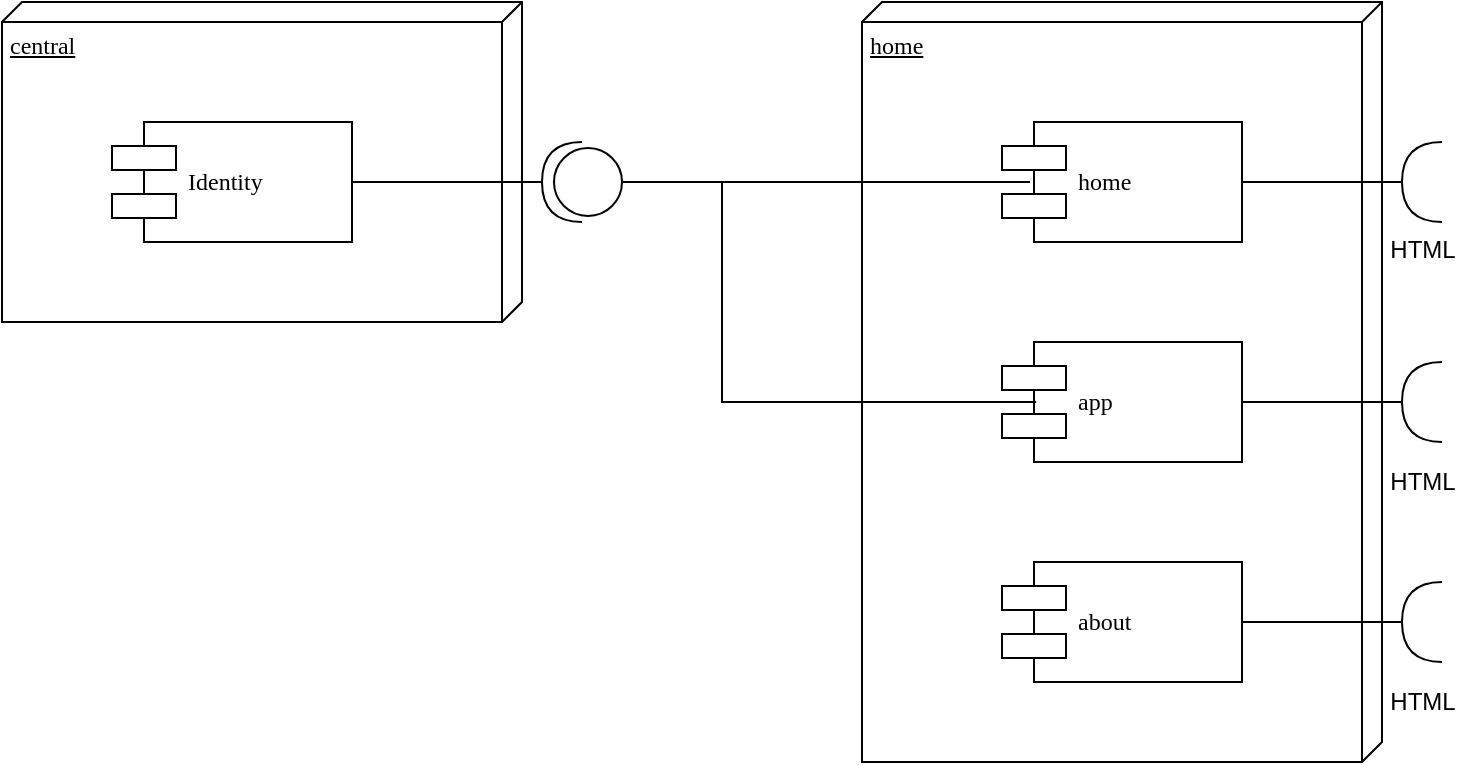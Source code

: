 <mxfile version="12.4.8" type="device"><diagram name="Page-1" id="5f0bae14-7c28-e335-631c-24af17079c00"><mxGraphModel dx="1422" dy="762" grid="1" gridSize="10" guides="1" tooltips="1" connect="1" arrows="1" fold="1" page="1" pageScale="1" pageWidth="1100" pageHeight="850" background="#ffffff" math="0" shadow="0"><root><mxCell id="0"/><mxCell id="1" parent="0"/><mxCell id="8KnwCLFU1Va5y2pnvF69-1" value="central" style="verticalAlign=top;align=left;spacingTop=8;spacingLeft=2;spacingRight=12;shape=cube;size=10;direction=south;fontStyle=4;html=1;rounded=0;shadow=0;comic=0;labelBackgroundColor=none;strokeWidth=1;fontFamily=Verdana;fontSize=12" vertex="1" parent="1"><mxGeometry x="100" y="600" width="260" height="160" as="geometry"/></mxCell><mxCell id="8KnwCLFU1Va5y2pnvF69-3" value="home" style="verticalAlign=top;align=left;spacingTop=8;spacingLeft=2;spacingRight=12;shape=cube;size=10;direction=south;fontStyle=4;html=1;rounded=0;shadow=0;comic=0;labelBackgroundColor=none;strokeWidth=1;fontFamily=Verdana;fontSize=12" vertex="1" parent="1"><mxGeometry x="530" y="600" width="260" height="380" as="geometry"/></mxCell><mxCell id="8KnwCLFU1Va5y2pnvF69-7" style="edgeStyle=orthogonalEdgeStyle;rounded=0;orthogonalLoop=1;jettySize=auto;html=1;exitX=1;exitY=0.5;exitDx=0;exitDy=0;endArrow=none;endFill=0;entryX=1;entryY=0.5;entryDx=0;entryDy=0;entryPerimeter=0;" edge="1" parent="1" source="8KnwCLFU1Va5y2pnvF69-4" target="8KnwCLFU1Va5y2pnvF69-8"><mxGeometry relative="1" as="geometry"><mxPoint x="870" y="690" as="targetPoint"/></mxGeometry></mxCell><mxCell id="8KnwCLFU1Va5y2pnvF69-4" value="home" style="shape=component;align=left;spacingLeft=36;rounded=0;shadow=0;comic=0;labelBackgroundColor=none;strokeWidth=1;fontFamily=Verdana;fontSize=12;html=1;" vertex="1" parent="1"><mxGeometry x="600" y="660" width="120" height="60" as="geometry"/></mxCell><mxCell id="8KnwCLFU1Va5y2pnvF69-10" style="edgeStyle=orthogonalEdgeStyle;rounded=0;orthogonalLoop=1;jettySize=auto;html=1;exitX=1;exitY=0.5;exitDx=0;exitDy=0;entryX=1;entryY=0.5;entryDx=0;entryDy=0;entryPerimeter=0;endArrow=none;endFill=0;" edge="1" parent="1" source="8KnwCLFU1Va5y2pnvF69-5" target="8KnwCLFU1Va5y2pnvF69-9"><mxGeometry relative="1" as="geometry"/></mxCell><mxCell id="8KnwCLFU1Va5y2pnvF69-5" value="app" style="shape=component;align=left;spacingLeft=36;rounded=0;shadow=0;comic=0;labelBackgroundColor=none;strokeWidth=1;fontFamily=Verdana;fontSize=12;html=1;" vertex="1" parent="1"><mxGeometry x="600" y="770" width="120" height="60" as="geometry"/></mxCell><mxCell id="8KnwCLFU1Va5y2pnvF69-12" style="edgeStyle=orthogonalEdgeStyle;rounded=0;orthogonalLoop=1;jettySize=auto;html=1;exitX=1;exitY=0.5;exitDx=0;exitDy=0;entryX=1;entryY=0.5;entryDx=0;entryDy=0;entryPerimeter=0;endArrow=none;endFill=0;" edge="1" parent="1" source="8KnwCLFU1Va5y2pnvF69-6" target="8KnwCLFU1Va5y2pnvF69-11"><mxGeometry relative="1" as="geometry"/></mxCell><mxCell id="8KnwCLFU1Va5y2pnvF69-6" value="about" style="shape=component;align=left;spacingLeft=36;rounded=0;shadow=0;comic=0;labelBackgroundColor=none;strokeWidth=1;fontFamily=Verdana;fontSize=12;html=1;" vertex="1" parent="1"><mxGeometry x="600" y="880" width="120" height="60" as="geometry"/></mxCell><mxCell id="8KnwCLFU1Va5y2pnvF69-8" value="HTML" style="shape=requiredInterface;html=1;verticalLabelPosition=bottom;rotation=0;labelPosition=center;align=center;verticalAlign=top;direction=west;" vertex="1" parent="1"><mxGeometry x="800" y="670" width="20" height="40" as="geometry"/></mxCell><mxCell id="8KnwCLFU1Va5y2pnvF69-9" value="HTML" style="shape=requiredInterface;html=1;verticalLabelPosition=bottom;rotation=0;direction=west;" vertex="1" parent="1"><mxGeometry x="800" y="780" width="20" height="40" as="geometry"/></mxCell><mxCell id="8KnwCLFU1Va5y2pnvF69-11" value="HTML" style="shape=requiredInterface;html=1;verticalLabelPosition=bottom;rotation=0;direction=west;" vertex="1" parent="1"><mxGeometry x="800" y="890" width="20" height="40" as="geometry"/></mxCell><mxCell id="8KnwCLFU1Va5y2pnvF69-16" style="edgeStyle=orthogonalEdgeStyle;rounded=0;orthogonalLoop=1;jettySize=auto;html=1;exitX=0;exitY=0.5;exitDx=0;exitDy=0;exitPerimeter=0;entryX=0.142;entryY=0.5;entryDx=0;entryDy=0;endArrow=none;endFill=0;entryPerimeter=0;" edge="1" parent="1" source="8KnwCLFU1Va5y2pnvF69-18" target="8KnwCLFU1Va5y2pnvF69-5"><mxGeometry relative="1" as="geometry"><mxPoint x="410" y="800" as="sourcePoint"/><Array as="points"><mxPoint x="460" y="690"/><mxPoint x="460" y="800"/></Array></mxGeometry></mxCell><mxCell id="8KnwCLFU1Va5y2pnvF69-19" style="edgeStyle=orthogonalEdgeStyle;rounded=0;orthogonalLoop=1;jettySize=auto;html=1;exitX=1;exitY=0.5;exitDx=0;exitDy=0;entryX=1;entryY=0.5;entryDx=0;entryDy=0;entryPerimeter=0;endArrow=none;endFill=0;" edge="1" parent="1" source="8KnwCLFU1Va5y2pnvF69-17" target="8KnwCLFU1Va5y2pnvF69-18"><mxGeometry relative="1" as="geometry"/></mxCell><mxCell id="8KnwCLFU1Va5y2pnvF69-17" value="Identity" style="shape=component;align=left;spacingLeft=36;rounded=0;shadow=0;comic=0;labelBackgroundColor=none;strokeWidth=1;fontFamily=Verdana;fontSize=12;html=1;" vertex="1" parent="1"><mxGeometry x="155" y="660" width="120" height="60" as="geometry"/></mxCell><mxCell id="8KnwCLFU1Va5y2pnvF69-20" style="edgeStyle=orthogonalEdgeStyle;rounded=0;orthogonalLoop=1;jettySize=auto;html=1;exitX=0;exitY=0.5;exitDx=0;exitDy=0;exitPerimeter=0;entryX=0.117;entryY=0.5;entryDx=0;entryDy=0;entryPerimeter=0;endArrow=none;endFill=0;" edge="1" parent="1" source="8KnwCLFU1Va5y2pnvF69-18" target="8KnwCLFU1Va5y2pnvF69-4"><mxGeometry relative="1" as="geometry"/></mxCell><mxCell id="8KnwCLFU1Va5y2pnvF69-18" value="" style="shape=providedRequiredInterface;html=1;verticalLabelPosition=bottom;rotation=-180;" vertex="1" parent="1"><mxGeometry x="370" y="670" width="40" height="40" as="geometry"/></mxCell></root></mxGraphModel></diagram></mxfile>